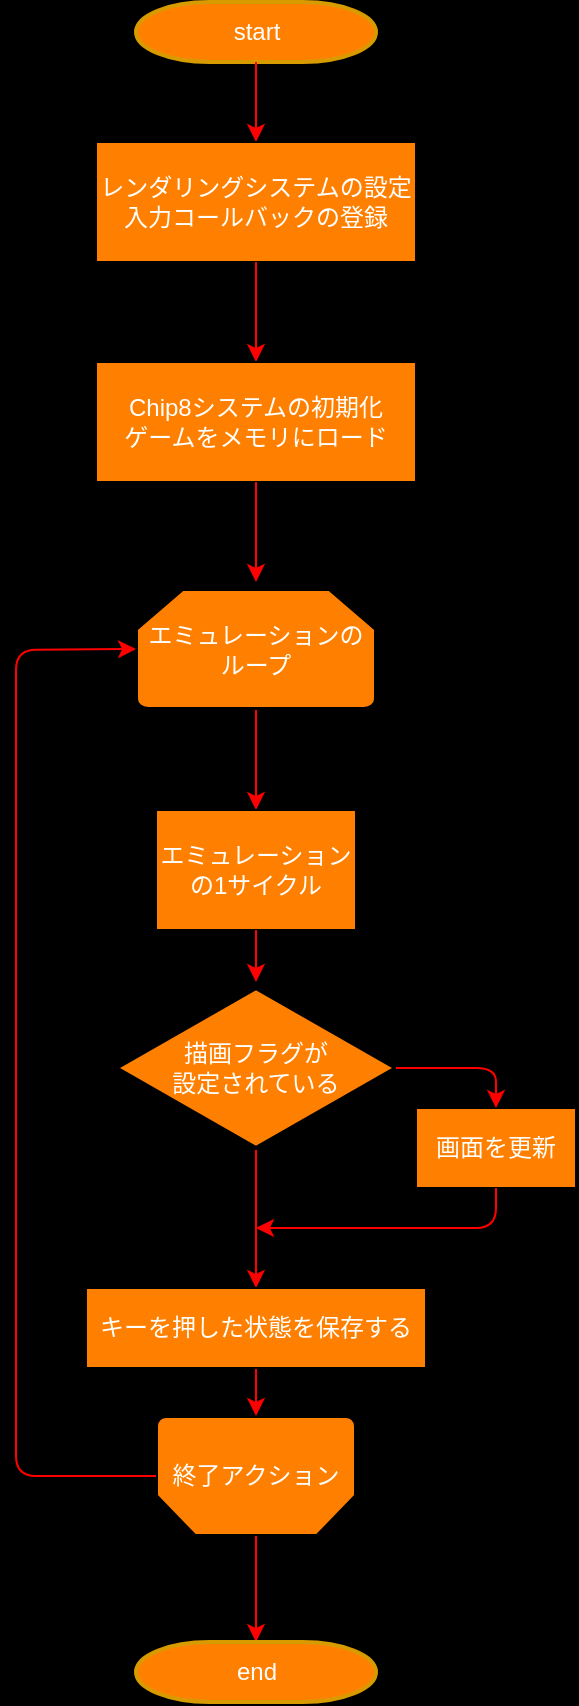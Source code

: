 <mxfile version="13.7.3" type="github">
  <diagram id="6a731a19-8d31-9384-78a2-239565b7b9f0" name="Page-1">
    <mxGraphModel dx="340" dy="764" grid="1" gridSize="10" guides="1" tooltips="1" connect="1" arrows="1" fold="1" page="1" pageScale="1" pageWidth="1169" pageHeight="827" background="#000000" math="0" shadow="0">
      <root>
        <mxCell id="0" />
        <mxCell id="1" parent="0" />
        <mxCell id="2" value="start" style="shape=mxgraph.flowchart.terminator;strokeWidth=2;gradientDirection=north;fontStyle=0;html=1;strokeColor=#d79b00;fillColor=#FF8000;fontColor=#FFFFFF;" parent="1" vertex="1">
          <mxGeometry x="260" y="60" width="120" height="30" as="geometry" />
        </mxCell>
        <mxCell id="B8PhU5EYTa2ILyOKvIhk-59" value="" style="endArrow=classic;html=1;strokeColor=#FF0000;strokeWidth=1;" edge="1" parent="1" source="2">
          <mxGeometry width="50" height="50" relative="1" as="geometry">
            <mxPoint x="270" y="410" as="sourcePoint" />
            <mxPoint x="320" y="130" as="targetPoint" />
          </mxGeometry>
        </mxCell>
        <mxCell id="B8PhU5EYTa2ILyOKvIhk-62" value="レンダリングシステムの設定&lt;br&gt;入力コールバックの登録" style="rounded=0;whiteSpace=wrap;html=1;sketch=0;fillColor=#FF8000;fontColor=#FFFFFF;" vertex="1" parent="1">
          <mxGeometry x="240" y="130" width="160" height="60" as="geometry" />
        </mxCell>
        <mxCell id="B8PhU5EYTa2ILyOKvIhk-67" value="" style="endArrow=classic;html=1;strokeColor=#FF0000;strokeWidth=1;fontColor=#FFFFFF;exitX=0.5;exitY=1;exitDx=0;exitDy=0;" edge="1" parent="1" source="B8PhU5EYTa2ILyOKvIhk-62">
          <mxGeometry width="50" height="50" relative="1" as="geometry">
            <mxPoint x="290" y="400" as="sourcePoint" />
            <mxPoint x="320" y="240" as="targetPoint" />
          </mxGeometry>
        </mxCell>
        <mxCell id="B8PhU5EYTa2ILyOKvIhk-68" value="Chip8システムの初期化&lt;br&gt;ゲームをメモリにロード" style="rounded=0;whiteSpace=wrap;html=1;sketch=0;fillColor=#FF8000;fontColor=#FFFFFF;" vertex="1" parent="1">
          <mxGeometry x="240" y="240" width="160" height="60" as="geometry" />
        </mxCell>
        <mxCell id="B8PhU5EYTa2ILyOKvIhk-70" value="" style="endArrow=classic;html=1;strokeColor=#FF0000;strokeWidth=1;fontColor=#FFFFFF;exitX=0.5;exitY=1;exitDx=0;exitDy=0;" edge="1" parent="1" source="B8PhU5EYTa2ILyOKvIhk-68">
          <mxGeometry width="50" height="50" relative="1" as="geometry">
            <mxPoint x="290" y="400" as="sourcePoint" />
            <mxPoint x="320" y="350" as="targetPoint" />
          </mxGeometry>
        </mxCell>
        <mxCell id="B8PhU5EYTa2ILyOKvIhk-72" value="エミュレーションのループ" style="strokeWidth=2;html=1;shape=mxgraph.flowchart.loop_limit;whiteSpace=wrap;rounded=0;sketch=0;fillColor=#FF8000;fontColor=#FFFFFF;" vertex="1" parent="1">
          <mxGeometry x="260" y="353.5" width="120" height="60" as="geometry" />
        </mxCell>
        <mxCell id="B8PhU5EYTa2ILyOKvIhk-74" value="終了アクション" style="strokeWidth=2;html=1;shape=mxgraph.flowchart.loop_limit;whiteSpace=wrap;rounded=0;sketch=0;fillColor=#FF8000;fontColor=#FFFFFF;direction=west;" vertex="1" parent="1">
          <mxGeometry x="270" y="767" width="100" height="60" as="geometry" />
        </mxCell>
        <mxCell id="B8PhU5EYTa2ILyOKvIhk-79" value="" style="endArrow=classic;html=1;strokeColor=#FF0000;strokeWidth=1;fontColor=#FFFFFF;exitX=0.5;exitY=1;exitDx=0;exitDy=0;" edge="1" parent="1">
          <mxGeometry width="50" height="50" relative="1" as="geometry">
            <mxPoint x="320" y="414" as="sourcePoint" />
            <mxPoint x="320" y="464" as="targetPoint" />
          </mxGeometry>
        </mxCell>
        <mxCell id="B8PhU5EYTa2ILyOKvIhk-80" value="エミュレーションの1サイクル" style="rounded=0;whiteSpace=wrap;html=1;sketch=0;strokeColor=#000000;fillColor=#FF8000;fontColor=#FFFFFF;" vertex="1" parent="1">
          <mxGeometry x="270" y="464" width="100" height="60" as="geometry" />
        </mxCell>
        <mxCell id="B8PhU5EYTa2ILyOKvIhk-81" value="" style="endArrow=classic;html=1;strokeColor=#FF0000;strokeWidth=1;fontColor=#FFFFFF;exitX=0.5;exitY=1;exitDx=0;exitDy=0;" edge="1" parent="1" source="B8PhU5EYTa2ILyOKvIhk-80">
          <mxGeometry width="50" height="50" relative="1" as="geometry">
            <mxPoint x="290" y="624" as="sourcePoint" />
            <mxPoint x="320" y="550" as="targetPoint" />
          </mxGeometry>
        </mxCell>
        <mxCell id="B8PhU5EYTa2ILyOKvIhk-86" value="画面を更新" style="rounded=0;whiteSpace=wrap;html=1;sketch=0;strokeColor=#000000;fillColor=#FF8000;fontColor=#FFFFFF;" vertex="1" parent="1">
          <mxGeometry x="400" y="613" width="80" height="40" as="geometry" />
        </mxCell>
        <mxCell id="B8PhU5EYTa2ILyOKvIhk-87" value="" style="endArrow=classic;html=1;strokeColor=#FF0000;strokeWidth=1;fontColor=#FFFFFF;exitX=0.5;exitY=1;exitDx=0;exitDy=0;" edge="1" parent="1">
          <mxGeometry width="50" height="50" relative="1" as="geometry">
            <mxPoint x="320" y="743" as="sourcePoint" />
            <mxPoint x="320" y="767" as="targetPoint" />
          </mxGeometry>
        </mxCell>
        <mxCell id="B8PhU5EYTa2ILyOKvIhk-90" value="" style="endArrow=classic;html=1;strokeColor=#FF0000;strokeWidth=1;fontColor=#FFFFFF;entryX=0.5;entryY=0;entryDx=0;entryDy=0;" edge="1" parent="1" source="B8PhU5EYTa2ILyOKvIhk-91" target="B8PhU5EYTa2ILyOKvIhk-97">
          <mxGeometry width="50" height="50" relative="1" as="geometry">
            <mxPoint x="319.5" y="653" as="sourcePoint" />
            <mxPoint x="319.5" y="703" as="targetPoint" />
          </mxGeometry>
        </mxCell>
        <mxCell id="B8PhU5EYTa2ILyOKvIhk-91" value="描画フラグが&lt;br&gt;設定されている" style="strokeWidth=2;html=1;shape=mxgraph.flowchart.decision;whiteSpace=wrap;rounded=0;sketch=0;fillColor=#FF8000;fontColor=#FFFFFF;strokeColor=#000000;" vertex="1" parent="1">
          <mxGeometry x="250" y="553" width="140" height="80" as="geometry" />
        </mxCell>
        <mxCell id="B8PhU5EYTa2ILyOKvIhk-96" value="" style="endArrow=classic;html=1;strokeColor=#FF0000;strokeWidth=1;fontColor=#FFFFFF;exitX=1;exitY=0.5;exitDx=0;exitDy=0;exitPerimeter=0;" edge="1" parent="1" source="B8PhU5EYTa2ILyOKvIhk-91">
          <mxGeometry width="50" height="50" relative="1" as="geometry">
            <mxPoint x="320" y="693" as="sourcePoint" />
            <mxPoint x="440" y="613" as="targetPoint" />
            <Array as="points">
              <mxPoint x="440" y="593" />
            </Array>
          </mxGeometry>
        </mxCell>
        <mxCell id="B8PhU5EYTa2ILyOKvIhk-97" value="キーを押した状態を保存する" style="rounded=0;whiteSpace=wrap;html=1;sketch=0;strokeColor=#000000;fillColor=#FF8000;fontColor=#FFFFFF;" vertex="1" parent="1">
          <mxGeometry x="235" y="703" width="170" height="40" as="geometry" />
        </mxCell>
        <mxCell id="B8PhU5EYTa2ILyOKvIhk-101" value="" style="endArrow=classic;html=1;strokeColor=#FF0000;strokeWidth=1;fontColor=#FFFFFF;exitX=0.5;exitY=1;exitDx=0;exitDy=0;" edge="1" parent="1" source="B8PhU5EYTa2ILyOKvIhk-86">
          <mxGeometry width="50" height="50" relative="1" as="geometry">
            <mxPoint x="330" y="643" as="sourcePoint" />
            <mxPoint x="320" y="673" as="targetPoint" />
            <Array as="points">
              <mxPoint x="440" y="673" />
            </Array>
          </mxGeometry>
        </mxCell>
        <mxCell id="B8PhU5EYTa2ILyOKvIhk-104" value="" style="endArrow=classic;html=1;strokeColor=#FF0000;strokeWidth=1;fontColor=#FFFFFF;exitX=1;exitY=0.5;exitDx=0;exitDy=0;exitPerimeter=0;entryX=0;entryY=0.5;entryDx=0;entryDy=0;entryPerimeter=0;" edge="1" parent="1" source="B8PhU5EYTa2ILyOKvIhk-74" target="B8PhU5EYTa2ILyOKvIhk-72">
          <mxGeometry width="50" height="50" relative="1" as="geometry">
            <mxPoint x="210" y="653" as="sourcePoint" />
            <mxPoint x="240" y="440" as="targetPoint" />
            <Array as="points">
              <mxPoint x="200" y="797" />
              <mxPoint x="200" y="384" />
            </Array>
          </mxGeometry>
        </mxCell>
        <mxCell id="B8PhU5EYTa2ILyOKvIhk-108" value="" style="endArrow=classic;html=1;strokeColor=#FF0000;strokeWidth=1;fontColor=#FFFFFF;exitX=0.5;exitY=0;exitDx=0;exitDy=0;exitPerimeter=0;" edge="1" parent="1" source="B8PhU5EYTa2ILyOKvIhk-74">
          <mxGeometry width="50" height="50" relative="1" as="geometry">
            <mxPoint x="250" y="930" as="sourcePoint" />
            <mxPoint x="320" y="880" as="targetPoint" />
          </mxGeometry>
        </mxCell>
        <mxCell id="B8PhU5EYTa2ILyOKvIhk-109" value="end" style="shape=mxgraph.flowchart.terminator;strokeWidth=2;gradientDirection=north;fontStyle=0;html=1;strokeColor=#d79b00;fillColor=#FF8000;fontColor=#FFFFFF;" vertex="1" parent="1">
          <mxGeometry x="260" y="880" width="120" height="30" as="geometry" />
        </mxCell>
      </root>
    </mxGraphModel>
  </diagram>
</mxfile>
